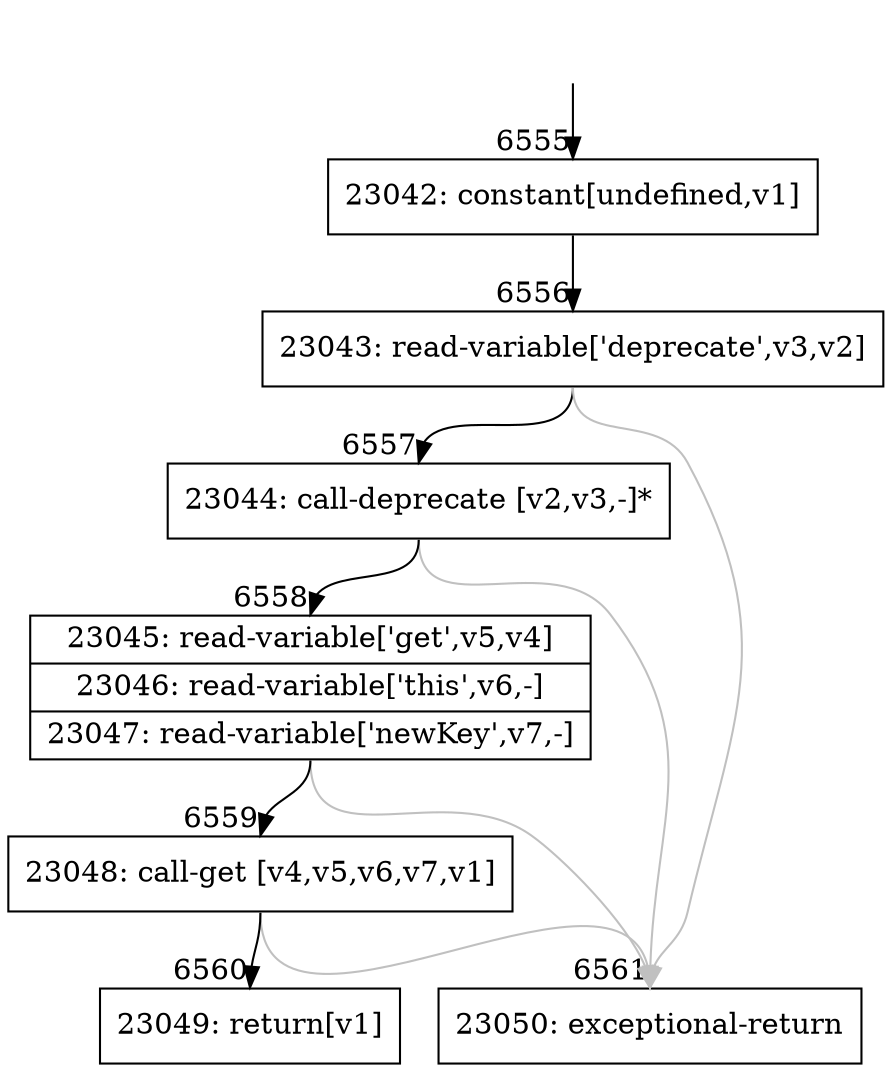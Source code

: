 digraph {
rankdir="TD"
BB_entry538[shape=none,label=""];
BB_entry538 -> BB6555 [tailport=s, headport=n, headlabel="    6555"]
BB6555 [shape=record label="{23042: constant[undefined,v1]}" ] 
BB6555 -> BB6556 [tailport=s, headport=n, headlabel="      6556"]
BB6556 [shape=record label="{23043: read-variable['deprecate',v3,v2]}" ] 
BB6556 -> BB6557 [tailport=s, headport=n, headlabel="      6557"]
BB6556 -> BB6561 [tailport=s, headport=n, color=gray, headlabel="      6561"]
BB6557 [shape=record label="{23044: call-deprecate [v2,v3,-]*}" ] 
BB6557 -> BB6558 [tailport=s, headport=n, headlabel="      6558"]
BB6557 -> BB6561 [tailport=s, headport=n, color=gray]
BB6558 [shape=record label="{23045: read-variable['get',v5,v4]|23046: read-variable['this',v6,-]|23047: read-variable['newKey',v7,-]}" ] 
BB6558 -> BB6559 [tailport=s, headport=n, headlabel="      6559"]
BB6558 -> BB6561 [tailport=s, headport=n, color=gray]
BB6559 [shape=record label="{23048: call-get [v4,v5,v6,v7,v1]}" ] 
BB6559 -> BB6560 [tailport=s, headport=n, headlabel="      6560"]
BB6559 -> BB6561 [tailport=s, headport=n, color=gray]
BB6560 [shape=record label="{23049: return[v1]}" ] 
BB6561 [shape=record label="{23050: exceptional-return}" ] 
//#$~ 12251
}
